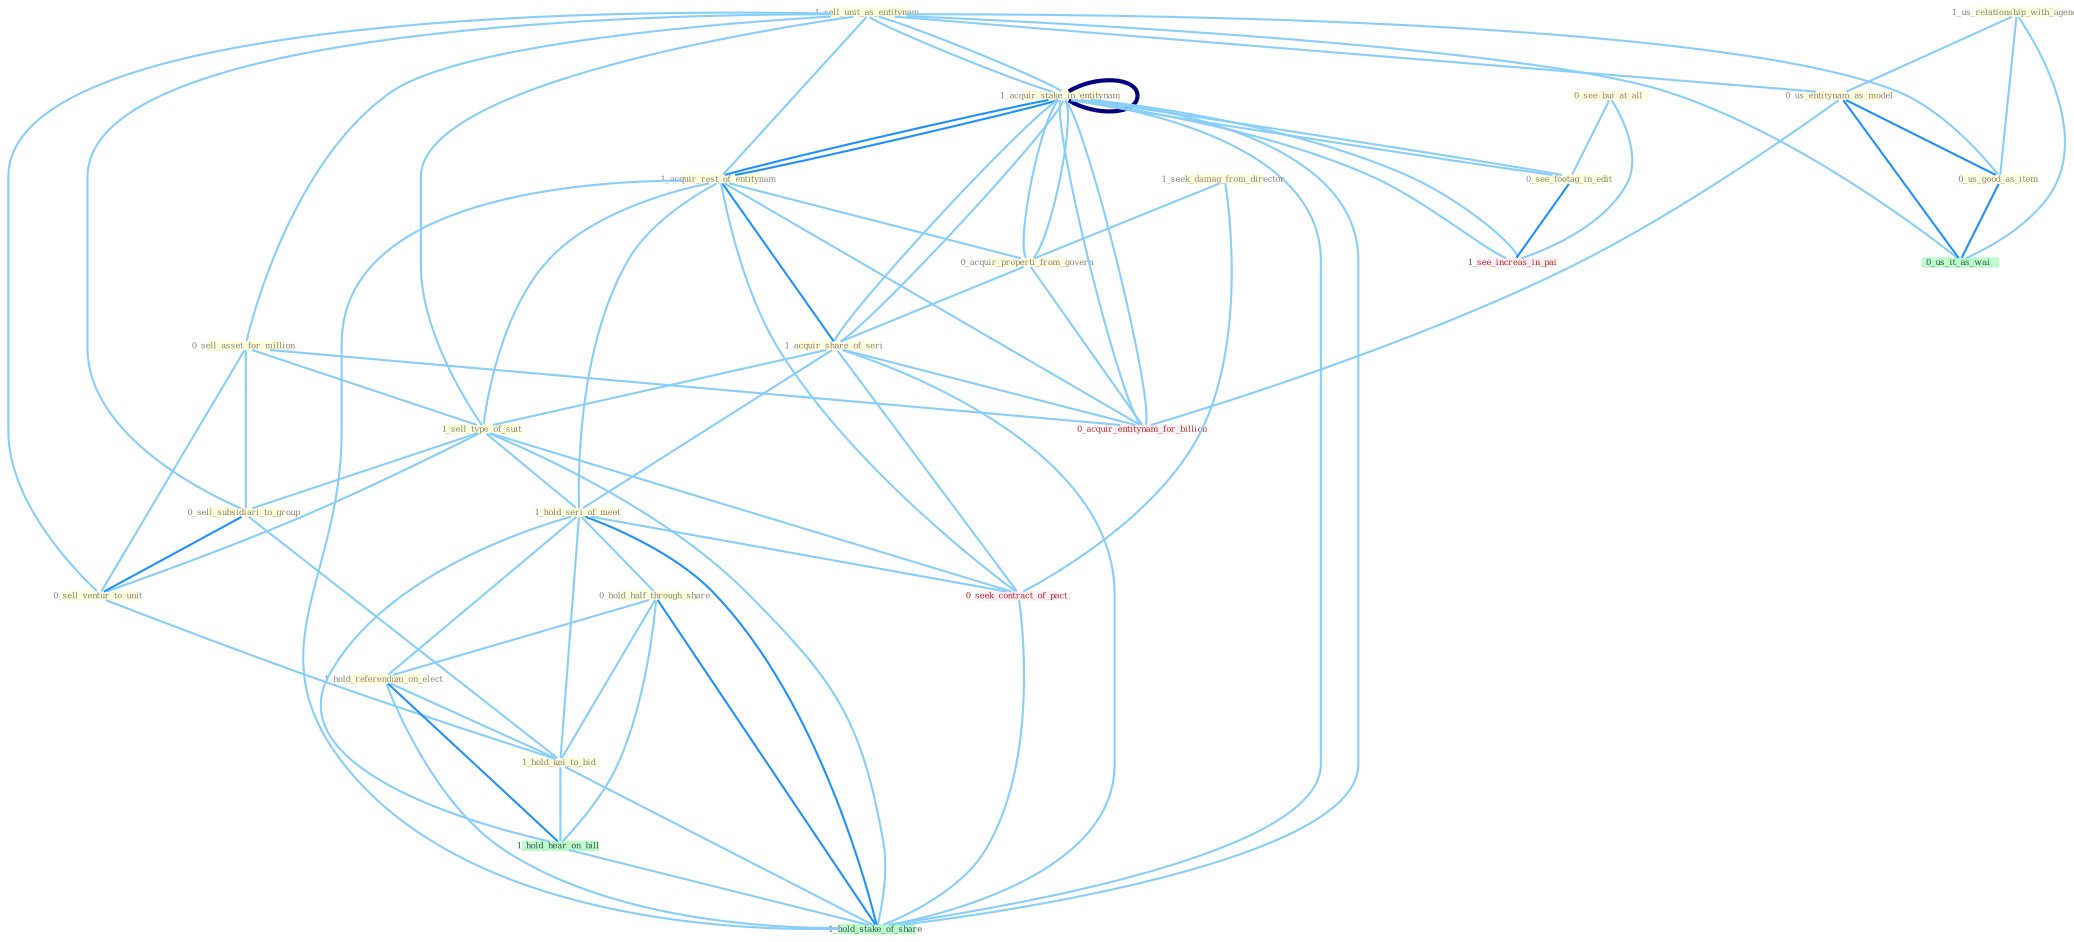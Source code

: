 Graph G{ 
    node
    [shape=polygon,style=filled,width=.5,height=.06,color="#BDFCC9",fixedsize=true,fontsize=4,
    fontcolor="#2f4f4f"];
    {node
    [color="#ffffe0", fontcolor="#8b7d6b"] "1_sell_unit_as_entitynam " "1_acquir_stake_in_entitynam " "1_seek_damag_from_director " "1_acquir_stake_in_entitynam " "1_acquir_rest_of_entitynam " "0_acquir_properti_from_govern " "0_sell_asset_for_million " "1_acquir_share_of_seri " "1_sell_type_of_suit " "1_hold_seri_of_meet " "0_see_bui_at_all " "1_us_relationship_with_agenc " "0_sell_subsidiari_to_group " "0_see_footag_in_edit " "0_us_entitynam_as_model " "0_us_good_as_item " "0_sell_ventur_to_unit " "0_hold_half_through_share " "1_hold_referendum_on_elect " "1_hold_kei_to_bid "}
{node [color="#fff0f5", fontcolor="#b22222"] "0_seek_contract_of_pact " "0_acquir_entitynam_for_billion " "1_see_increas_in_pai "}
edge [color="#B0E2FF"];

	"1_sell_unit_as_entitynam " -- "1_acquir_stake_in_entitynam " [w="1", color="#87cefa" ];
	"1_sell_unit_as_entitynam " -- "1_acquir_stake_in_entitynam " [w="1", color="#87cefa" ];
	"1_sell_unit_as_entitynam " -- "1_acquir_rest_of_entitynam " [w="1", color="#87cefa" ];
	"1_sell_unit_as_entitynam " -- "0_sell_asset_for_million " [w="1", color="#87cefa" ];
	"1_sell_unit_as_entitynam " -- "1_sell_type_of_suit " [w="1", color="#87cefa" ];
	"1_sell_unit_as_entitynam " -- "0_sell_subsidiari_to_group " [w="1", color="#87cefa" ];
	"1_sell_unit_as_entitynam " -- "0_us_entitynam_as_model " [w="1", color="#87cefa" ];
	"1_sell_unit_as_entitynam " -- "0_us_good_as_item " [w="1", color="#87cefa" ];
	"1_sell_unit_as_entitynam " -- "0_sell_ventur_to_unit " [w="1", color="#87cefa" ];
	"1_sell_unit_as_entitynam " -- "0_us_it_as_wai " [w="1", color="#87cefa" ];
	"1_acquir_stake_in_entitynam " -- "1_acquir_stake_in_entitynam " [w="4", style=bold, color="#000080", len=0.4];
	"1_acquir_stake_in_entitynam " -- "1_acquir_rest_of_entitynam " [w="2", color="#1e90ff" , len=0.8];
	"1_acquir_stake_in_entitynam " -- "0_acquir_properti_from_govern " [w="1", color="#87cefa" ];
	"1_acquir_stake_in_entitynam " -- "1_acquir_share_of_seri " [w="1", color="#87cefa" ];
	"1_acquir_stake_in_entitynam " -- "0_see_footag_in_edit " [w="1", color="#87cefa" ];
	"1_acquir_stake_in_entitynam " -- "0_acquir_entitynam_for_billion " [w="1", color="#87cefa" ];
	"1_acquir_stake_in_entitynam " -- "1_see_increas_in_pai " [w="1", color="#87cefa" ];
	"1_acquir_stake_in_entitynam " -- "1_hold_stake_of_share " [w="1", color="#87cefa" ];
	"1_seek_damag_from_director " -- "0_acquir_properti_from_govern " [w="1", color="#87cefa" ];
	"1_seek_damag_from_director " -- "0_seek_contract_of_pact " [w="1", color="#87cefa" ];
	"1_acquir_stake_in_entitynam " -- "1_acquir_rest_of_entitynam " [w="2", color="#1e90ff" , len=0.8];
	"1_acquir_stake_in_entitynam " -- "0_acquir_properti_from_govern " [w="1", color="#87cefa" ];
	"1_acquir_stake_in_entitynam " -- "1_acquir_share_of_seri " [w="1", color="#87cefa" ];
	"1_acquir_stake_in_entitynam " -- "0_see_footag_in_edit " [w="1", color="#87cefa" ];
	"1_acquir_stake_in_entitynam " -- "0_acquir_entitynam_for_billion " [w="1", color="#87cefa" ];
	"1_acquir_stake_in_entitynam " -- "1_see_increas_in_pai " [w="1", color="#87cefa" ];
	"1_acquir_stake_in_entitynam " -- "1_hold_stake_of_share " [w="1", color="#87cefa" ];
	"1_acquir_rest_of_entitynam " -- "0_acquir_properti_from_govern " [w="1", color="#87cefa" ];
	"1_acquir_rest_of_entitynam " -- "1_acquir_share_of_seri " [w="2", color="#1e90ff" , len=0.8];
	"1_acquir_rest_of_entitynam " -- "1_sell_type_of_suit " [w="1", color="#87cefa" ];
	"1_acquir_rest_of_entitynam " -- "1_hold_seri_of_meet " [w="1", color="#87cefa" ];
	"1_acquir_rest_of_entitynam " -- "0_seek_contract_of_pact " [w="1", color="#87cefa" ];
	"1_acquir_rest_of_entitynam " -- "0_acquir_entitynam_for_billion " [w="1", color="#87cefa" ];
	"1_acquir_rest_of_entitynam " -- "1_hold_stake_of_share " [w="1", color="#87cefa" ];
	"0_acquir_properti_from_govern " -- "1_acquir_share_of_seri " [w="1", color="#87cefa" ];
	"0_acquir_properti_from_govern " -- "0_acquir_entitynam_for_billion " [w="1", color="#87cefa" ];
	"0_sell_asset_for_million " -- "1_sell_type_of_suit " [w="1", color="#87cefa" ];
	"0_sell_asset_for_million " -- "0_sell_subsidiari_to_group " [w="1", color="#87cefa" ];
	"0_sell_asset_for_million " -- "0_sell_ventur_to_unit " [w="1", color="#87cefa" ];
	"0_sell_asset_for_million " -- "0_acquir_entitynam_for_billion " [w="1", color="#87cefa" ];
	"1_acquir_share_of_seri " -- "1_sell_type_of_suit " [w="1", color="#87cefa" ];
	"1_acquir_share_of_seri " -- "1_hold_seri_of_meet " [w="1", color="#87cefa" ];
	"1_acquir_share_of_seri " -- "0_seek_contract_of_pact " [w="1", color="#87cefa" ];
	"1_acquir_share_of_seri " -- "0_acquir_entitynam_for_billion " [w="1", color="#87cefa" ];
	"1_acquir_share_of_seri " -- "1_hold_stake_of_share " [w="1", color="#87cefa" ];
	"1_sell_type_of_suit " -- "1_hold_seri_of_meet " [w="1", color="#87cefa" ];
	"1_sell_type_of_suit " -- "0_sell_subsidiari_to_group " [w="1", color="#87cefa" ];
	"1_sell_type_of_suit " -- "0_sell_ventur_to_unit " [w="1", color="#87cefa" ];
	"1_sell_type_of_suit " -- "0_seek_contract_of_pact " [w="1", color="#87cefa" ];
	"1_sell_type_of_suit " -- "1_hold_stake_of_share " [w="1", color="#87cefa" ];
	"1_hold_seri_of_meet " -- "0_hold_half_through_share " [w="1", color="#87cefa" ];
	"1_hold_seri_of_meet " -- "1_hold_referendum_on_elect " [w="1", color="#87cefa" ];
	"1_hold_seri_of_meet " -- "1_hold_kei_to_bid " [w="1", color="#87cefa" ];
	"1_hold_seri_of_meet " -- "0_seek_contract_of_pact " [w="1", color="#87cefa" ];
	"1_hold_seri_of_meet " -- "1_hold_hear_on_bill " [w="1", color="#87cefa" ];
	"1_hold_seri_of_meet " -- "1_hold_stake_of_share " [w="2", color="#1e90ff" , len=0.8];
	"0_see_bui_at_all " -- "0_see_footag_in_edit " [w="1", color="#87cefa" ];
	"0_see_bui_at_all " -- "1_see_increas_in_pai " [w="1", color="#87cefa" ];
	"1_us_relationship_with_agenc " -- "0_us_entitynam_as_model " [w="1", color="#87cefa" ];
	"1_us_relationship_with_agenc " -- "0_us_good_as_item " [w="1", color="#87cefa" ];
	"1_us_relationship_with_agenc " -- "0_us_it_as_wai " [w="1", color="#87cefa" ];
	"0_sell_subsidiari_to_group " -- "0_sell_ventur_to_unit " [w="2", color="#1e90ff" , len=0.8];
	"0_sell_subsidiari_to_group " -- "1_hold_kei_to_bid " [w="1", color="#87cefa" ];
	"0_see_footag_in_edit " -- "1_see_increas_in_pai " [w="2", color="#1e90ff" , len=0.8];
	"0_us_entitynam_as_model " -- "0_us_good_as_item " [w="2", color="#1e90ff" , len=0.8];
	"0_us_entitynam_as_model " -- "0_us_it_as_wai " [w="2", color="#1e90ff" , len=0.8];
	"0_us_entitynam_as_model " -- "0_acquir_entitynam_for_billion " [w="1", color="#87cefa" ];
	"0_us_good_as_item " -- "0_us_it_as_wai " [w="2", color="#1e90ff" , len=0.8];
	"0_sell_ventur_to_unit " -- "1_hold_kei_to_bid " [w="1", color="#87cefa" ];
	"0_hold_half_through_share " -- "1_hold_referendum_on_elect " [w="1", color="#87cefa" ];
	"0_hold_half_through_share " -- "1_hold_kei_to_bid " [w="1", color="#87cefa" ];
	"0_hold_half_through_share " -- "1_hold_hear_on_bill " [w="1", color="#87cefa" ];
	"0_hold_half_through_share " -- "1_hold_stake_of_share " [w="2", color="#1e90ff" , len=0.8];
	"1_hold_referendum_on_elect " -- "1_hold_kei_to_bid " [w="1", color="#87cefa" ];
	"1_hold_referendum_on_elect " -- "1_hold_hear_on_bill " [w="2", color="#1e90ff" , len=0.8];
	"1_hold_referendum_on_elect " -- "1_hold_stake_of_share " [w="1", color="#87cefa" ];
	"1_hold_kei_to_bid " -- "1_hold_hear_on_bill " [w="1", color="#87cefa" ];
	"1_hold_kei_to_bid " -- "1_hold_stake_of_share " [w="1", color="#87cefa" ];
	"0_seek_contract_of_pact " -- "1_hold_stake_of_share " [w="1", color="#87cefa" ];
	"1_hold_hear_on_bill " -- "1_hold_stake_of_share " [w="1", color="#87cefa" ];
}
